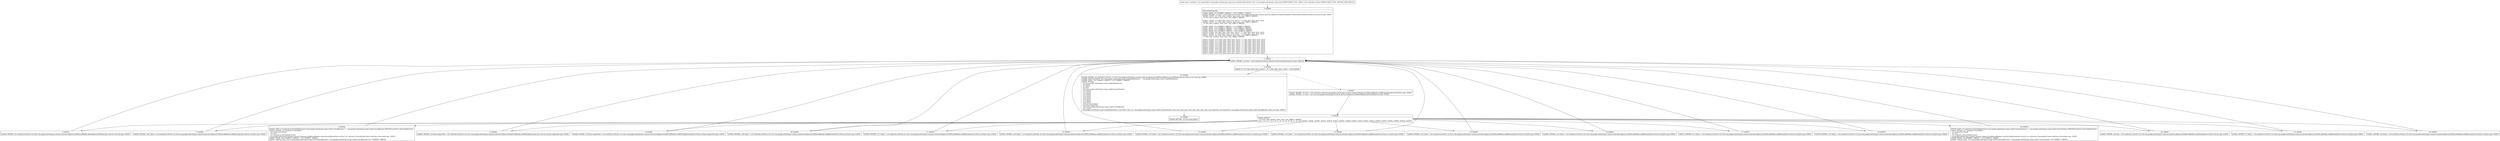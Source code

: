 digraph "CFG forcom.google.android.gms.maps.zzaa.createFromParcel(Landroid\/os\/Parcel;)Ljava\/lang\/Object;" {
Node_0 [shape=record,label="{0\:\ 0x0000|MTH_ENTER_BLOCK\l|0x0000: MOVE  (r0 I:?[OBJECT, ARRAY]) = (r24 I:?[OBJECT, ARRAY]) \l0x0002: INVOKE  (r1 I:int) = (r24 I:android.os.Parcel) com.google.android.gms.common.internal.safeparcel.SafeParcelReader.validateObjectHeader(android.os.Parcel):int type: STATIC \l0x0006: CONST  (r2 I:?[int, float, boolean, short, byte, char, OBJECT, ARRAY]) = \l  (0 ?[int, float, boolean, short, byte, char, OBJECT, ARRAY])\l \l0x0007: CONST  (r3 I:?[int, float, short, byte, char]) = (\-1 ?[int, float, short, byte, char]) \l0x0008: CONST  (r4 I:?[int, float, boolean, short, byte, char, OBJECT, ARRAY]) = \l  (0 ?[int, float, boolean, short, byte, char, OBJECT, ARRAY])\l \l0x0009: MOVE  (r9 I:?[OBJECT, ARRAY]) = (r2 I:?[OBJECT, ARRAY]) \l0x000a: MOVE  (r19 I:?[OBJECT, ARRAY]) = (r9 I:?[OBJECT, ARRAY]) \l0x000c: MOVE  (r20 I:?[OBJECT, ARRAY]) = (r19 I:?[OBJECT, ARRAY]) \l0x000e: MOVE  (r21 I:?[OBJECT, ARRAY]) = (r20 I:?[OBJECT, ARRAY]) \l0x0010: CONST  (r6 I:?[int, float, short, byte, char]) = (\-1 ?[int, float, short, byte, char]) \l0x0011: CONST  (r7 I:?[int, float, short, byte, char]) = (\-1 ?[int, float, short, byte, char]) \l0x0012: CONST  (r8 I:?[int, float, boolean, short, byte, char, OBJECT, ARRAY]) = \l  (0 ?[int, float, boolean, short, byte, char, OBJECT, ARRAY])\l \l0x0013: CONST  (r10 I:?[int, float, short, byte, char]) = (\-1 ?[int, float, short, byte, char]) \l0x0014: CONST  (r11 I:?[int, float, short, byte, char]) = (\-1 ?[int, float, short, byte, char]) \l0x0015: CONST  (r12 I:?[int, float, short, byte, char]) = (\-1 ?[int, float, short, byte, char]) \l0x0016: CONST  (r13 I:?[int, float, short, byte, char]) = (\-1 ?[int, float, short, byte, char]) \l0x0017: CONST  (r14 I:?[int, float, short, byte, char]) = (\-1 ?[int, float, short, byte, char]) \l0x0018: CONST  (r15 I:?[int, float, short, byte, char]) = (\-1 ?[int, float, short, byte, char]) \l0x0019: CONST  (r16 I:?[int, float, short, byte, char]) = (\-1 ?[int, float, short, byte, char]) \l0x001b: CONST  (r17 I:?[int, float, short, byte, char]) = (\-1 ?[int, float, short, byte, char]) \l0x001d: CONST  (r18 I:?[int, float, short, byte, char]) = (\-1 ?[int, float, short, byte, char]) \l0x001f: CONST  (r22 I:?[int, float, short, byte, char]) = (\-1 ?[int, float, short, byte, char]) \l}"];
Node_1 [shape=record,label="{1\:\ 0x0021|0x0021: INVOKE  (r2 I:int) = (r24 I:android.os.Parcel) android.os.Parcel.dataPosition():int type: VIRTUAL \l}"];
Node_2 [shape=record,label="{2\:\ 0x0025|0x0025: IF  (r2 I:?[int, byte, short, char]) \>= (r1 I:?[int, byte, short, char])  \-\> B:23:0x0096 \l}"];
Node_3 [shape=record,label="{3\:\ 0x0027|0x0027: INVOKE  (r2 I:int) = (r24 I:android.os.Parcel) com.google.android.gms.common.internal.safeparcel.SafeParcelReader.readHeader(android.os.Parcel):int type: STATIC \l0x002b: INVOKE  (r3 I:int) = (r2 I:int) com.google.android.gms.common.internal.safeparcel.SafeParcelReader.getFieldId(int):int type: STATIC \l}"];
Node_4 [shape=record,label="{4\:\ 0x002f|0x002f: SWITCH  \l  (r3 I:?[int, float, boolean, short, byte, char, OBJECT, ARRAY])\l k:[2, 3, 4, 5, 6, 7, 8, 9, 10, 11, 12, 13, 14, 15, 16, 17, 18, 19] t:[0x0091, 0x008c, 0x0087, 0x007d, 0x0078, 0x0073, 0x006e, 0x0069, 0x0064, 0x005f, 0x005a, 0x0032, 0x0055, 0x0050, 0x004b, 0x0046, 0x003b, 0x0036] \l}"];
Node_5 [shape=record,label="{5\:\ 0x0032|0x0032: INVOKE  (r0 I:android.os.Parcel), (r2 I:int) com.google.android.gms.common.internal.safeparcel.SafeParcelReader.skipUnknownField(android.os.Parcel, int):void type: STATIC \l}"];
Node_6 [shape=record,label="{6\:\ 0x0036|0x0036: INVOKE  (r22 I:byte) = (r0 I:android.os.Parcel), (r2 I:int) com.google.android.gms.common.internal.safeparcel.SafeParcelReader.readByte(android.os.Parcel, int):byte type: STATIC \l}"];
Node_7 [shape=record,label="{7\:\ 0x003b|0x003b: SGET  (r3 I:android.os.Parcelable$Creator\<com.google.android.gms.maps.model.LatLngBounds\>) =  com.google.android.gms.maps.model.LatLngBounds.CREATOR android.os.Parcelable$Creator \l0x003d: INVOKE  (r2 I:android.os.Parcelable) = \l  (r0 I:android.os.Parcel)\l  (r2 I:int)\l  (r3 I:android.os.Parcelable$Creator)\l com.google.android.gms.common.internal.safeparcel.SafeParcelReader.createParcelable(android.os.Parcel, int, android.os.Parcelable$Creator):android.os.Parcelable type: STATIC \l0x0041: MOVE  (r21 I:?[OBJECT, ARRAY]) = (r2 I:?[OBJECT, ARRAY]) \l0x0043: CHECK_CAST  (r21 I:com.google.android.gms.maps.model.LatLngBounds) = (com.google.android.gms.maps.model.LatLngBounds) (r21 I:?[OBJECT, ARRAY]) \l}"];
Node_8 [shape=record,label="{8\:\ 0x0046|0x0046: INVOKE  (r20 I:java.lang.Float) = (r0 I:android.os.Parcel), (r2 I:int) com.google.android.gms.common.internal.safeparcel.SafeParcelReader.readFloatObject(android.os.Parcel, int):java.lang.Float type: STATIC \l}"];
Node_9 [shape=record,label="{9\:\ 0x004b|0x004b: INVOKE  (r19 I:java.lang.Float) = (r0 I:android.os.Parcel), (r2 I:int) com.google.android.gms.common.internal.safeparcel.SafeParcelReader.readFloatObject(android.os.Parcel, int):java.lang.Float type: STATIC \l}"];
Node_10 [shape=record,label="{10\:\ 0x0050|0x0050: INVOKE  (r18 I:byte) = (r0 I:android.os.Parcel), (r2 I:int) com.google.android.gms.common.internal.safeparcel.SafeParcelReader.readByte(android.os.Parcel, int):byte type: STATIC \l}"];
Node_11 [shape=record,label="{11\:\ 0x0055|0x0055: INVOKE  (r17 I:byte) = (r0 I:android.os.Parcel), (r2 I:int) com.google.android.gms.common.internal.safeparcel.SafeParcelReader.readByte(android.os.Parcel, int):byte type: STATIC \l}"];
Node_12 [shape=record,label="{12\:\ 0x005a|0x005a: INVOKE  (r16 I:byte) = (r0 I:android.os.Parcel), (r2 I:int) com.google.android.gms.common.internal.safeparcel.SafeParcelReader.readByte(android.os.Parcel, int):byte type: STATIC \l}"];
Node_13 [shape=record,label="{13\:\ 0x005f|0x005f: INVOKE  (r15 I:byte) = (r0 I:android.os.Parcel), (r2 I:int) com.google.android.gms.common.internal.safeparcel.SafeParcelReader.readByte(android.os.Parcel, int):byte type: STATIC \l}"];
Node_14 [shape=record,label="{14\:\ 0x0064|0x0064: INVOKE  (r14 I:byte) = (r0 I:android.os.Parcel), (r2 I:int) com.google.android.gms.common.internal.safeparcel.SafeParcelReader.readByte(android.os.Parcel, int):byte type: STATIC \l}"];
Node_15 [shape=record,label="{15\:\ 0x0069|0x0069: INVOKE  (r13 I:byte) = (r0 I:android.os.Parcel), (r2 I:int) com.google.android.gms.common.internal.safeparcel.SafeParcelReader.readByte(android.os.Parcel, int):byte type: STATIC \l}"];
Node_16 [shape=record,label="{16\:\ 0x006e|0x006e: INVOKE  (r12 I:byte) = (r0 I:android.os.Parcel), (r2 I:int) com.google.android.gms.common.internal.safeparcel.SafeParcelReader.readByte(android.os.Parcel, int):byte type: STATIC \l}"];
Node_17 [shape=record,label="{17\:\ 0x0073|0x0073: INVOKE  (r11 I:byte) = (r0 I:android.os.Parcel), (r2 I:int) com.google.android.gms.common.internal.safeparcel.SafeParcelReader.readByte(android.os.Parcel, int):byte type: STATIC \l}"];
Node_18 [shape=record,label="{18\:\ 0x0078|0x0078: INVOKE  (r10 I:byte) = (r0 I:android.os.Parcel), (r2 I:int) com.google.android.gms.common.internal.safeparcel.SafeParcelReader.readByte(android.os.Parcel, int):byte type: STATIC \l}"];
Node_19 [shape=record,label="{19\:\ 0x007d|0x007d: SGET  (r3 I:android.os.Parcelable$Creator\<com.google.android.gms.maps.model.CameraPosition\>) =  com.google.android.gms.maps.model.CameraPosition.CREATOR android.os.Parcelable$Creator \l0x007f: INVOKE  (r2 I:android.os.Parcelable) = \l  (r0 I:android.os.Parcel)\l  (r2 I:int)\l  (r3 I:android.os.Parcelable$Creator)\l com.google.android.gms.common.internal.safeparcel.SafeParcelReader.createParcelable(android.os.Parcel, int, android.os.Parcelable$Creator):android.os.Parcelable type: STATIC \l0x0083: MOVE  (r9 I:?[OBJECT, ARRAY]) = (r2 I:?[OBJECT, ARRAY]) \l0x0084: CHECK_CAST  (r9 I:com.google.android.gms.maps.model.CameraPosition) = (com.google.android.gms.maps.model.CameraPosition) (r9 I:?[OBJECT, ARRAY]) \l}"];
Node_20 [shape=record,label="{20\:\ 0x0087|0x0087: INVOKE  (r8 I:int) = (r0 I:android.os.Parcel), (r2 I:int) com.google.android.gms.common.internal.safeparcel.SafeParcelReader.readInt(android.os.Parcel, int):int type: STATIC \l}"];
Node_21 [shape=record,label="{21\:\ 0x008c|0x008c: INVOKE  (r7 I:byte) = (r0 I:android.os.Parcel), (r2 I:int) com.google.android.gms.common.internal.safeparcel.SafeParcelReader.readByte(android.os.Parcel, int):byte type: STATIC \l}"];
Node_22 [shape=record,label="{22\:\ 0x0091|0x0091: INVOKE  (r6 I:byte) = (r0 I:android.os.Parcel), (r2 I:int) com.google.android.gms.common.internal.safeparcel.SafeParcelReader.readByte(android.os.Parcel, int):byte type: STATIC \l}"];
Node_23 [shape=record,label="{23\:\ 0x0096|0x0096: INVOKE  (r0 I:android.os.Parcel), (r1 I:int) com.google.android.gms.common.internal.safeparcel.SafeParcelReader.ensureAtEnd(android.os.Parcel, int):void type: STATIC \l0x0099: NEW_INSTANCE  (r0 I:com.google.android.gms.maps.GoogleMapOptions) =  com.google.android.gms.maps.GoogleMapOptions \l0x009b: MOVE  (r5 I:?[OBJECT, ARRAY]) = (r0 I:?[OBJECT, ARRAY]) \l0x009c: INVOKE  \l  (r5 I:com.google.android.gms.maps.GoogleMapOptions)\l  (r6 I:byte)\l  (r7 I:byte)\l  (r8 I:int)\l  (r9 I:com.google.android.gms.maps.model.CameraPosition)\l  (r10 I:byte)\l  (r11 I:byte)\l  (r12 I:byte)\l  (r13 I:byte)\l  (r14 I:byte)\l  (r15 I:byte)\l  (r16 I:byte)\l  (r17 I:byte)\l  (r18 I:byte)\l  (r19 I:java.lang.Float)\l  (r20 I:java.lang.Float)\l  (r21 I:com.google.android.gms.maps.model.LatLngBounds)\l  (r22 I:byte)\l com.google.android.gms.maps.GoogleMapOptions.\<init\>(byte, byte, int, com.google.android.gms.maps.model.CameraPosition, byte, byte, byte, byte, byte, byte, byte, byte, byte, java.lang.Float, java.lang.Float, com.google.android.gms.maps.model.LatLngBounds, byte):void type: DIRECT \l}"];
Node_24 [shape=record,label="{24\:\ 0x009f|0x009f: RETURN  (r0 I:java.lang.Object) \l}"];
MethodNode[shape=record,label="{public final \/* synthetic *\/ java.lang.Object com.google.android.gms.maps.zzaa.createFromParcel((r23 'this' I:com.google.android.gms.maps.zzaa A[IMMUTABLE_TYPE, THIS]), (r24 I:android.os.Parcel A[IMMUTABLE_TYPE, METHOD_ARGUMENT])) }"];
MethodNode -> Node_0;
Node_0 -> Node_1;
Node_1 -> Node_2;
Node_2 -> Node_3[style=dashed];
Node_2 -> Node_23;
Node_3 -> Node_4;
Node_4 -> Node_5;
Node_4 -> Node_6;
Node_4 -> Node_7;
Node_4 -> Node_8;
Node_4 -> Node_9;
Node_4 -> Node_10;
Node_4 -> Node_11;
Node_4 -> Node_12;
Node_4 -> Node_13;
Node_4 -> Node_14;
Node_4 -> Node_15;
Node_4 -> Node_16;
Node_4 -> Node_17;
Node_4 -> Node_18;
Node_4 -> Node_19;
Node_4 -> Node_20;
Node_4 -> Node_21;
Node_4 -> Node_22;
Node_5 -> Node_1;
Node_6 -> Node_1;
Node_7 -> Node_1;
Node_8 -> Node_1;
Node_9 -> Node_1;
Node_10 -> Node_1;
Node_11 -> Node_1;
Node_12 -> Node_1;
Node_13 -> Node_1;
Node_14 -> Node_1;
Node_15 -> Node_1;
Node_16 -> Node_1;
Node_17 -> Node_1;
Node_18 -> Node_1;
Node_19 -> Node_1;
Node_20 -> Node_1;
Node_21 -> Node_1;
Node_22 -> Node_1;
Node_23 -> Node_24;
}

